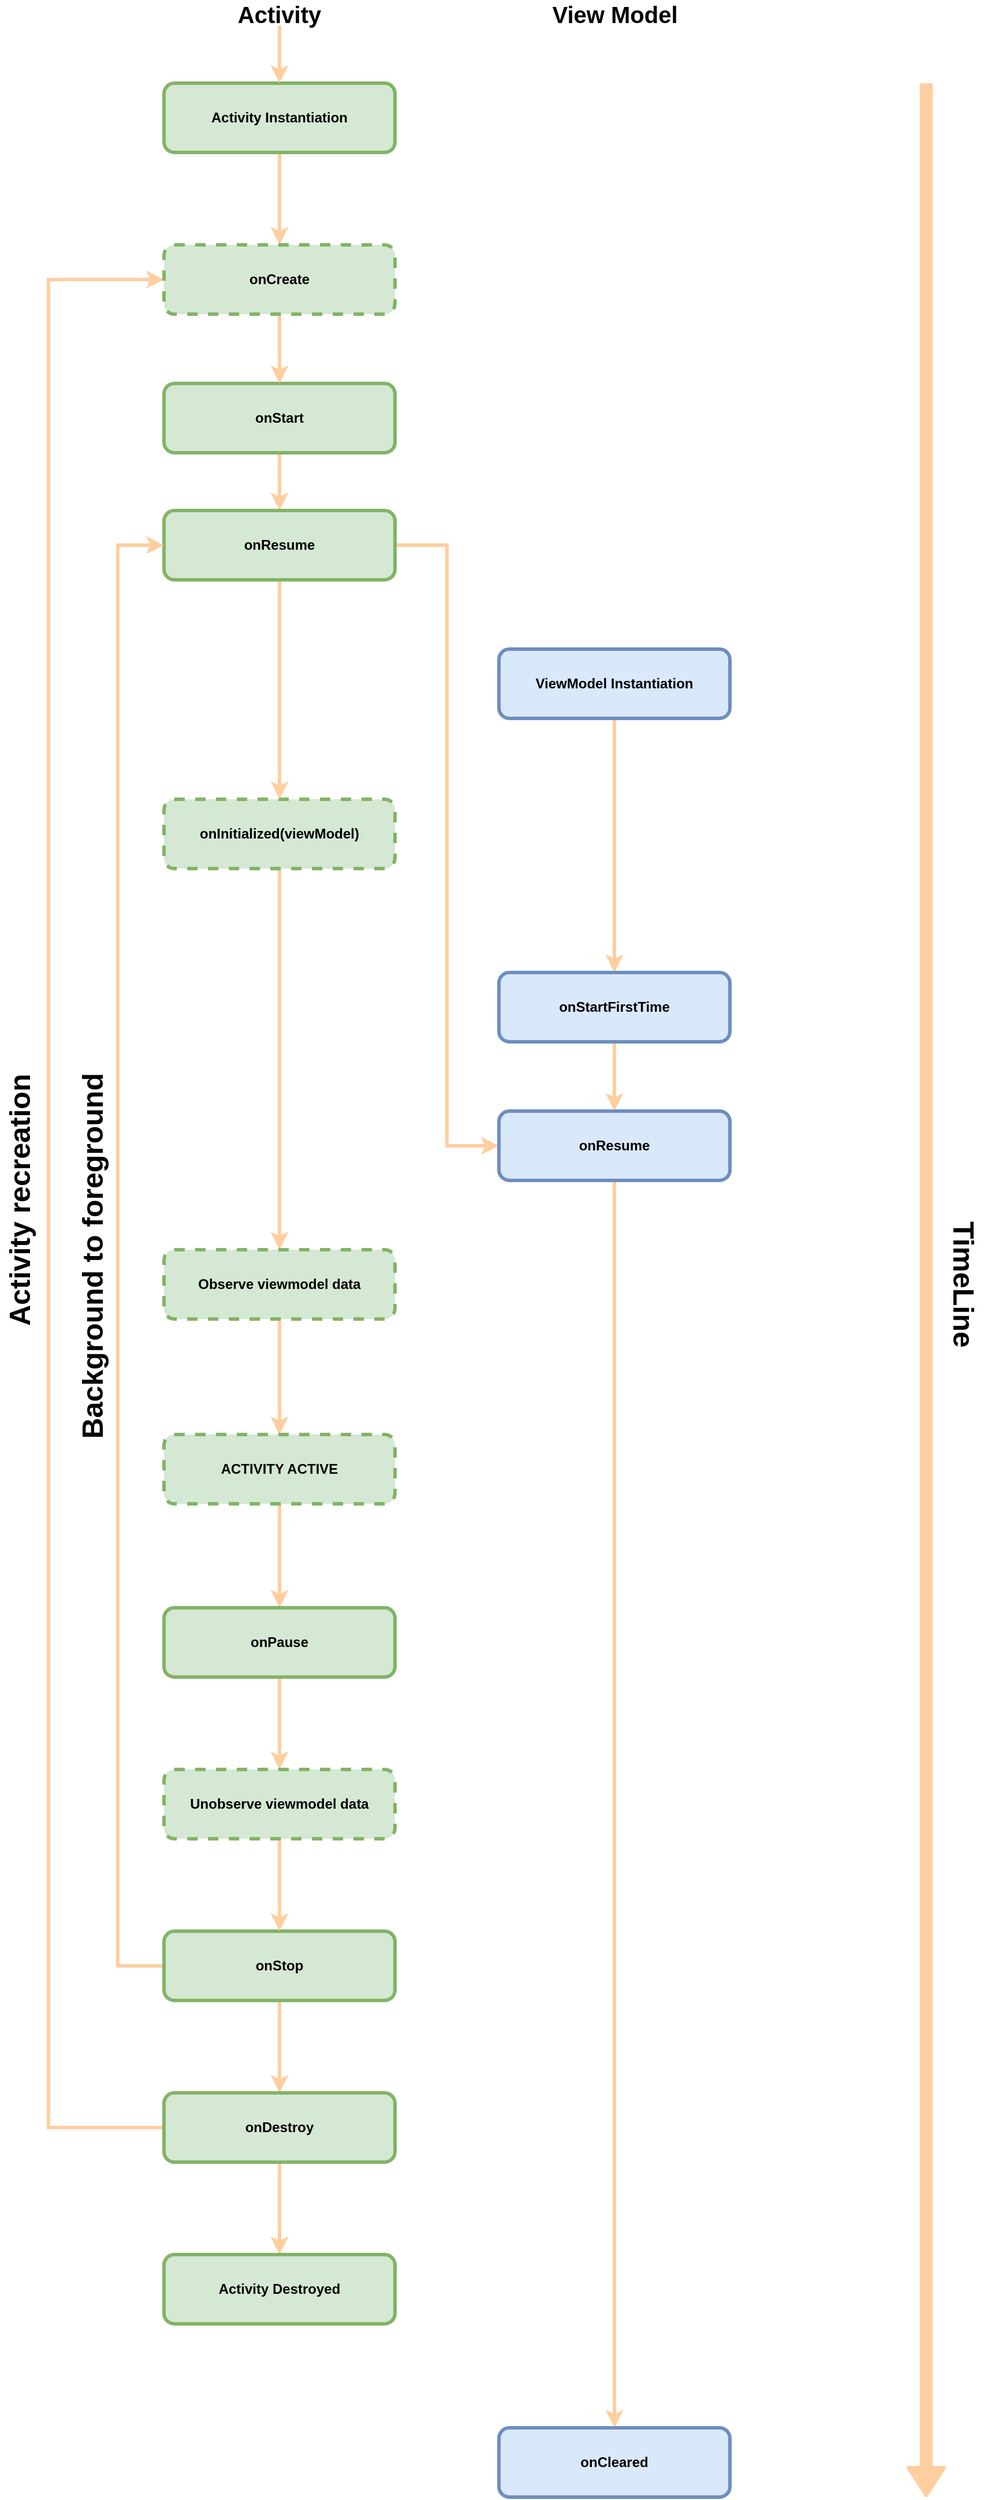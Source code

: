 <mxfile version="12.6.5" type="device"><diagram id="ZeAYMizwyRyX_oxFI-kx" name="Page-1"><mxGraphModel dx="2365" dy="1413" grid="1" gridSize="10" guides="1" tooltips="1" connect="1" arrows="1" fold="1" page="1" pageScale="1" pageWidth="827" pageHeight="1169" math="0" shadow="0"><root><mxCell id="0"/><mxCell id="1" parent="0"/><mxCell id="ZgqXHjmxZ3BCTBcIL2D7-42" style="edgeStyle=orthogonalEdgeStyle;rounded=0;orthogonalLoop=1;jettySize=auto;html=1;exitX=0.5;exitY=1;exitDx=0;exitDy=0;entryX=0.5;entryY=0;entryDx=0;entryDy=0;strokeColor=#FFCE9F;strokeWidth=3;fillColor=#FFCE9F;fontSize=25;" edge="1" parent="1" source="ZgqXHjmxZ3BCTBcIL2D7-1" target="ZgqXHjmxZ3BCTBcIL2D7-41"><mxGeometry relative="1" as="geometry"/></mxCell><mxCell id="ZgqXHjmxZ3BCTBcIL2D7-1" value="Activity Instantiation" style="rounded=1;whiteSpace=wrap;html=1;fillColor=#d5e8d4;strokeColor=#82b366;strokeWidth=3;fontStyle=1" vertex="1" parent="1"><mxGeometry x="170" y="120" width="200" height="60" as="geometry"/></mxCell><mxCell id="ZgqXHjmxZ3BCTBcIL2D7-63" style="edgeStyle=orthogonalEdgeStyle;rounded=0;orthogonalLoop=1;jettySize=auto;html=1;exitX=0.5;exitY=1;exitDx=0;exitDy=0;entryX=0.5;entryY=0;entryDx=0;entryDy=0;strokeColor=#FFCE9F;strokeWidth=3;fillColor=#FFCE9F;fontSize=25;" edge="1" parent="1" source="ZgqXHjmxZ3BCTBcIL2D7-6" target="ZgqXHjmxZ3BCTBcIL2D7-8"><mxGeometry relative="1" as="geometry"/></mxCell><mxCell id="ZgqXHjmxZ3BCTBcIL2D7-6" value="onInitialized(viewModel)" style="rounded=1;whiteSpace=wrap;html=1;fillColor=#d5e8d4;strokeColor=#82b366;strokeWidth=3;fontStyle=1;dashed=1;" vertex="1" parent="1"><mxGeometry x="170" y="740.0" width="200" height="60" as="geometry"/></mxCell><mxCell id="ZgqXHjmxZ3BCTBcIL2D7-65" style="edgeStyle=orthogonalEdgeStyle;rounded=0;orthogonalLoop=1;jettySize=auto;html=1;entryX=0.5;entryY=0;entryDx=0;entryDy=0;strokeColor=#FFCE9F;strokeWidth=3;fillColor=#FFCE9F;fontSize=25;" edge="1" parent="1" source="ZgqXHjmxZ3BCTBcIL2D7-8" target="ZgqXHjmxZ3BCTBcIL2D7-14"><mxGeometry relative="1" as="geometry"/></mxCell><mxCell id="ZgqXHjmxZ3BCTBcIL2D7-8" value="Observe viewmodel data" style="rounded=1;whiteSpace=wrap;html=1;fillColor=#d5e8d4;strokeColor=#82b366;strokeWidth=3;fontStyle=1;dashed=1;" vertex="1" parent="1"><mxGeometry x="170" y="1130" width="200" height="60" as="geometry"/></mxCell><mxCell id="ZgqXHjmxZ3BCTBcIL2D7-13" value="" style="edgeStyle=orthogonalEdgeStyle;rounded=0;orthogonalLoop=1;jettySize=auto;html=1;strokeColor=#FFCE9F;strokeWidth=3;fontSize=20;" edge="1" parent="1" source="ZgqXHjmxZ3BCTBcIL2D7-10" target="ZgqXHjmxZ3BCTBcIL2D7-12"><mxGeometry relative="1" as="geometry"/></mxCell><mxCell id="ZgqXHjmxZ3BCTBcIL2D7-10" value="onStart" style="rounded=1;whiteSpace=wrap;html=1;fillColor=#d5e8d4;strokeColor=#82b366;strokeWidth=3;fontStyle=1" vertex="1" parent="1"><mxGeometry x="170" y="380" width="200" height="60" as="geometry"/></mxCell><mxCell id="ZgqXHjmxZ3BCTBcIL2D7-54" style="edgeStyle=orthogonalEdgeStyle;rounded=0;orthogonalLoop=1;jettySize=auto;html=1;exitX=1;exitY=0.5;exitDx=0;exitDy=0;entryX=0;entryY=0.5;entryDx=0;entryDy=0;strokeColor=#FFCE9F;strokeWidth=3;fillColor=#FFCE9F;fontSize=25;" edge="1" parent="1" source="ZgqXHjmxZ3BCTBcIL2D7-12" target="ZgqXHjmxZ3BCTBcIL2D7-29"><mxGeometry relative="1" as="geometry"/></mxCell><mxCell id="ZgqXHjmxZ3BCTBcIL2D7-67" style="edgeStyle=orthogonalEdgeStyle;rounded=0;orthogonalLoop=1;jettySize=auto;html=1;entryX=0.5;entryY=0;entryDx=0;entryDy=0;strokeColor=#FFCE9F;strokeWidth=3;fillColor=#FFCE9F;fontSize=25;" edge="1" parent="1" source="ZgqXHjmxZ3BCTBcIL2D7-12" target="ZgqXHjmxZ3BCTBcIL2D7-6"><mxGeometry relative="1" as="geometry"/></mxCell><mxCell id="ZgqXHjmxZ3BCTBcIL2D7-12" value="onResume" style="rounded=1;whiteSpace=wrap;html=1;fillColor=#d5e8d4;strokeColor=#82b366;strokeWidth=3;fontStyle=1" vertex="1" parent="1"><mxGeometry x="170" y="490" width="200" height="60" as="geometry"/></mxCell><mxCell id="ZgqXHjmxZ3BCTBcIL2D7-17" value="" style="edgeStyle=orthogonalEdgeStyle;rounded=0;orthogonalLoop=1;jettySize=auto;html=1;strokeColor=#FFCE9F;strokeWidth=3;fontSize=20;" edge="1" parent="1" source="ZgqXHjmxZ3BCTBcIL2D7-14" target="ZgqXHjmxZ3BCTBcIL2D7-16"><mxGeometry relative="1" as="geometry"/></mxCell><mxCell id="ZgqXHjmxZ3BCTBcIL2D7-14" value="ACTIVITY ACTIVE" style="rounded=1;whiteSpace=wrap;html=1;fillColor=#d5e8d4;strokeColor=#82b366;strokeWidth=3;fontStyle=1;dashed=1;" vertex="1" parent="1"><mxGeometry x="170" y="1290" width="200" height="60" as="geometry"/></mxCell><mxCell id="ZgqXHjmxZ3BCTBcIL2D7-59" value="" style="edgeStyle=orthogonalEdgeStyle;rounded=0;orthogonalLoop=1;jettySize=auto;html=1;strokeColor=#FFCE9F;strokeWidth=3;fillColor=#FFCE9F;fontSize=25;" edge="1" parent="1" source="ZgqXHjmxZ3BCTBcIL2D7-16" target="ZgqXHjmxZ3BCTBcIL2D7-56"><mxGeometry relative="1" as="geometry"/></mxCell><mxCell id="ZgqXHjmxZ3BCTBcIL2D7-16" value="onPause" style="rounded=1;whiteSpace=wrap;html=1;fillColor=#d5e8d4;strokeColor=#82b366;strokeWidth=3;fontStyle=1;" vertex="1" parent="1"><mxGeometry x="170" y="1440" width="200" height="60" as="geometry"/></mxCell><mxCell id="ZgqXHjmxZ3BCTBcIL2D7-23" value="" style="edgeStyle=orthogonalEdgeStyle;rounded=0;orthogonalLoop=1;jettySize=auto;html=1;strokeColor=#FFCE9F;strokeWidth=3;fontSize=20;" edge="1" parent="1" source="ZgqXHjmxZ3BCTBcIL2D7-18" target="ZgqXHjmxZ3BCTBcIL2D7-22"><mxGeometry relative="1" as="geometry"/></mxCell><mxCell id="ZgqXHjmxZ3BCTBcIL2D7-66" style="edgeStyle=orthogonalEdgeStyle;rounded=0;orthogonalLoop=1;jettySize=auto;html=1;strokeColor=#FFCE9F;strokeWidth=3;fillColor=#FFCE9F;fontSize=25;entryX=0;entryY=0.5;entryDx=0;entryDy=0;" edge="1" parent="1" source="ZgqXHjmxZ3BCTBcIL2D7-18" target="ZgqXHjmxZ3BCTBcIL2D7-12"><mxGeometry relative="1" as="geometry"><mxPoint x="170" y="660" as="targetPoint"/><Array as="points"><mxPoint x="130" y="1750"/><mxPoint x="130" y="520"/></Array></mxGeometry></mxCell><mxCell id="ZgqXHjmxZ3BCTBcIL2D7-18" value="onStop" style="rounded=1;whiteSpace=wrap;html=1;fillColor=#d5e8d4;strokeColor=#82b366;strokeWidth=3;fontStyle=1;" vertex="1" parent="1"><mxGeometry x="170" y="1720" width="200" height="60" as="geometry"/></mxCell><mxCell id="ZgqXHjmxZ3BCTBcIL2D7-25" value="" style="edgeStyle=orthogonalEdgeStyle;rounded=0;orthogonalLoop=1;jettySize=auto;html=1;strokeColor=#FFCE9F;strokeWidth=3;fontSize=20;" edge="1" parent="1" source="ZgqXHjmxZ3BCTBcIL2D7-22" target="ZgqXHjmxZ3BCTBcIL2D7-24"><mxGeometry relative="1" as="geometry"/></mxCell><mxCell id="ZgqXHjmxZ3BCTBcIL2D7-46" style="edgeStyle=orthogonalEdgeStyle;rounded=0;orthogonalLoop=1;jettySize=auto;html=1;exitX=0;exitY=0.25;exitDx=0;exitDy=0;entryX=0;entryY=0.5;entryDx=0;entryDy=0;strokeColor=#FFCE9F;strokeWidth=3;fillColor=#FFCE9F;fontSize=25;" edge="1" parent="1" source="ZgqXHjmxZ3BCTBcIL2D7-22" target="ZgqXHjmxZ3BCTBcIL2D7-41"><mxGeometry relative="1" as="geometry"><Array as="points"><mxPoint x="170" y="1890"/><mxPoint x="70" y="1890"/><mxPoint x="70" y="290"/></Array></mxGeometry></mxCell><mxCell id="ZgqXHjmxZ3BCTBcIL2D7-22" value="onDestroy" style="rounded=1;whiteSpace=wrap;html=1;fillColor=#d5e8d4;strokeColor=#82b366;strokeWidth=3;fontStyle=1;" vertex="1" parent="1"><mxGeometry x="170" y="1860" width="200" height="60" as="geometry"/></mxCell><mxCell id="ZgqXHjmxZ3BCTBcIL2D7-24" value="Activity Destroyed" style="rounded=1;whiteSpace=wrap;html=1;fillColor=#d5e8d4;strokeColor=#82b366;strokeWidth=3;fontStyle=1;" vertex="1" parent="1"><mxGeometry x="170" y="2000" width="200" height="60" as="geometry"/></mxCell><mxCell id="ZgqXHjmxZ3BCTBcIL2D7-70" value="" style="edgeStyle=orthogonalEdgeStyle;rounded=0;orthogonalLoop=1;jettySize=auto;html=1;strokeColor=#FFCE9F;strokeWidth=3;fillColor=#FFCE9F;fontSize=25;" edge="1" parent="1" source="ZgqXHjmxZ3BCTBcIL2D7-4" target="ZgqXHjmxZ3BCTBcIL2D7-1"><mxGeometry relative="1" as="geometry"/></mxCell><mxCell id="ZgqXHjmxZ3BCTBcIL2D7-4" value="Activity" style="text;html=1;strokeColor=none;fillColor=none;align=center;verticalAlign=middle;whiteSpace=wrap;rounded=0;fontSize=20;fontStyle=1" vertex="1" parent="1"><mxGeometry x="235" y="50" width="70" height="20" as="geometry"/></mxCell><mxCell id="ZgqXHjmxZ3BCTBcIL2D7-28" value="" style="edgeStyle=orthogonalEdgeStyle;rounded=0;orthogonalLoop=1;jettySize=auto;html=1;strokeColor=#FFCE9F;strokeWidth=3;fontSize=20;" edge="1" parent="1" source="ZgqXHjmxZ3BCTBcIL2D7-26" target="ZgqXHjmxZ3BCTBcIL2D7-27"><mxGeometry relative="1" as="geometry"/></mxCell><mxCell id="ZgqXHjmxZ3BCTBcIL2D7-26" value="ViewModel Instantiation" style="rounded=1;whiteSpace=wrap;html=1;fillColor=#dae8fc;strokeColor=#6c8ebf;strokeWidth=3;fontStyle=1" vertex="1" parent="1"><mxGeometry x="460" y="610" width="200" height="60" as="geometry"/></mxCell><mxCell id="ZgqXHjmxZ3BCTBcIL2D7-30" value="" style="edgeStyle=orthogonalEdgeStyle;rounded=0;orthogonalLoop=1;jettySize=auto;html=1;strokeColor=#FFCE9F;strokeWidth=3;fontSize=20;" edge="1" parent="1" source="ZgqXHjmxZ3BCTBcIL2D7-27" target="ZgqXHjmxZ3BCTBcIL2D7-29"><mxGeometry relative="1" as="geometry"/></mxCell><mxCell id="ZgqXHjmxZ3BCTBcIL2D7-27" value="onStartFirstTime" style="rounded=1;whiteSpace=wrap;html=1;fillColor=#dae8fc;strokeColor=#6c8ebf;strokeWidth=3;fontStyle=1" vertex="1" parent="1"><mxGeometry x="460" y="890" width="200" height="60" as="geometry"/></mxCell><mxCell id="ZgqXHjmxZ3BCTBcIL2D7-32" value="" style="edgeStyle=orthogonalEdgeStyle;rounded=0;orthogonalLoop=1;jettySize=auto;html=1;strokeColor=#FFCE9F;strokeWidth=3;fontSize=20;" edge="1" parent="1" source="ZgqXHjmxZ3BCTBcIL2D7-29" target="ZgqXHjmxZ3BCTBcIL2D7-31"><mxGeometry relative="1" as="geometry"/></mxCell><mxCell id="ZgqXHjmxZ3BCTBcIL2D7-29" value="onResume" style="rounded=1;whiteSpace=wrap;html=1;fillColor=#dae8fc;strokeColor=#6c8ebf;strokeWidth=3;fontStyle=1" vertex="1" parent="1"><mxGeometry x="460" y="1010.0" width="200" height="60" as="geometry"/></mxCell><mxCell id="ZgqXHjmxZ3BCTBcIL2D7-31" value="onCleared" style="rounded=1;whiteSpace=wrap;html=1;fillColor=#dae8fc;strokeColor=#6c8ebf;strokeWidth=3;fontStyle=1" vertex="1" parent="1"><mxGeometry x="460" y="2150" width="200" height="60" as="geometry"/></mxCell><mxCell id="ZgqXHjmxZ3BCTBcIL2D7-33" value="View Model" style="text;html=1;strokeColor=none;fillColor=none;align=center;verticalAlign=middle;whiteSpace=wrap;rounded=0;fontSize=20;fontStyle=1" vertex="1" parent="1"><mxGeometry x="497.5" y="50" width="125" height="20" as="geometry"/></mxCell><mxCell id="ZgqXHjmxZ3BCTBcIL2D7-34" value="" style="shape=flexArrow;endArrow=classic;html=1;strokeColor=#FFCE9F;strokeWidth=3;fontSize=20;width=6.207;endSize=7.014;fillColor=#FFCE9F;" edge="1" parent="1"><mxGeometry width="50" height="50" relative="1" as="geometry"><mxPoint x="830" y="120" as="sourcePoint"/><mxPoint x="830" y="2210" as="targetPoint"/></mxGeometry></mxCell><mxCell id="ZgqXHjmxZ3BCTBcIL2D7-35" value="TimeLine" style="text;html=1;strokeColor=none;fillColor=none;align=center;verticalAlign=middle;whiteSpace=wrap;rounded=0;fontSize=25;rotation=90;strokeWidth=3;fontStyle=1" vertex="1" parent="1"><mxGeometry x="-180" y="1149.66" width="2086.75" height="20.69" as="geometry"/></mxCell><mxCell id="ZgqXHjmxZ3BCTBcIL2D7-49" style="edgeStyle=orthogonalEdgeStyle;rounded=0;orthogonalLoop=1;jettySize=auto;html=1;exitX=0.5;exitY=1;exitDx=0;exitDy=0;entryX=0.5;entryY=0;entryDx=0;entryDy=0;strokeColor=#FFCE9F;strokeWidth=3;fillColor=#FFCE9F;fontSize=25;" edge="1" parent="1" source="ZgqXHjmxZ3BCTBcIL2D7-41" target="ZgqXHjmxZ3BCTBcIL2D7-10"><mxGeometry relative="1" as="geometry"/></mxCell><mxCell id="ZgqXHjmxZ3BCTBcIL2D7-41" value="onCreate" style="rounded=1;whiteSpace=wrap;html=1;fillColor=#d5e8d4;strokeColor=#82b366;strokeWidth=3;fontStyle=1;dashed=1;" vertex="1" parent="1"><mxGeometry x="170" y="260" width="200" height="60" as="geometry"/></mxCell><mxCell id="ZgqXHjmxZ3BCTBcIL2D7-60" value="" style="edgeStyle=orthogonalEdgeStyle;rounded=0;orthogonalLoop=1;jettySize=auto;html=1;strokeColor=#FFCE9F;strokeWidth=3;fillColor=#FFCE9F;fontSize=25;" edge="1" parent="1" source="ZgqXHjmxZ3BCTBcIL2D7-56" target="ZgqXHjmxZ3BCTBcIL2D7-18"><mxGeometry relative="1" as="geometry"/></mxCell><mxCell id="ZgqXHjmxZ3BCTBcIL2D7-56" value="Unobserve viewmodel data" style="rounded=1;whiteSpace=wrap;html=1;fillColor=#d5e8d4;strokeColor=#82b366;strokeWidth=3;fontStyle=1;dashed=1;" vertex="1" parent="1"><mxGeometry x="170" y="1580" width="200" height="60" as="geometry"/></mxCell><mxCell id="ZgqXHjmxZ3BCTBcIL2D7-68" value="Activity recreation" style="text;html=1;strokeColor=none;fillColor=none;align=center;verticalAlign=middle;whiteSpace=wrap;rounded=0;fontSize=25;rotation=-90;strokeWidth=3;fontStyle=1" vertex="1" parent="1"><mxGeometry x="-753.75" y="1076.25" width="1595" height="20.69" as="geometry"/></mxCell><mxCell id="ZgqXHjmxZ3BCTBcIL2D7-69" value="Background to foreground" style="text;html=1;strokeColor=none;fillColor=none;align=center;verticalAlign=middle;whiteSpace=wrap;rounded=0;fontSize=25;rotation=-90;strokeWidth=3;fontStyle=1" vertex="1" parent="1"><mxGeometry x="-503.75" y="1125" width="1222.5" height="20.69" as="geometry"/></mxCell></root></mxGraphModel></diagram></mxfile>